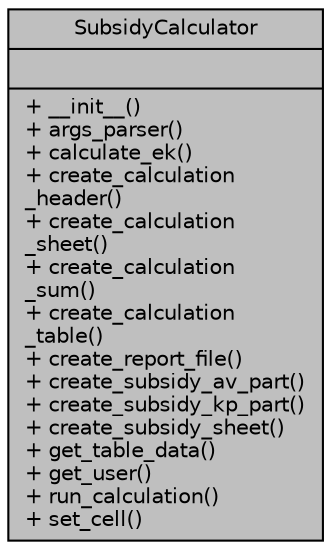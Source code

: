 digraph "SubsidyCalculator"
{
 // INTERACTIVE_SVG=YES
 // LATEX_PDF_SIZE
  edge [fontname="Helvetica",fontsize="10",labelfontname="Helvetica",labelfontsize="10"];
  node [fontname="Helvetica",fontsize="10",shape=record];
  Node1 [label="{SubsidyCalculator\n||+ __init__()\l+ args_parser()\l+ calculate_ek()\l+ create_calculation\l_header()\l+ create_calculation\l_sheet()\l+ create_calculation\l_sum()\l+ create_calculation\l_table()\l+ create_report_file()\l+ create_subsidy_av_part()\l+ create_subsidy_kp_part()\l+ create_subsidy_sheet()\l+ get_table_data()\l+ get_user()\l+ run_calculation()\l+ set_cell()\l}",height=0.2,width=0.4,color="black", fillcolor="grey75", style="filled", fontcolor="black",tooltip="Class SubsidyCalculator: calculate social insurance subsidy for supervisor."];
}
